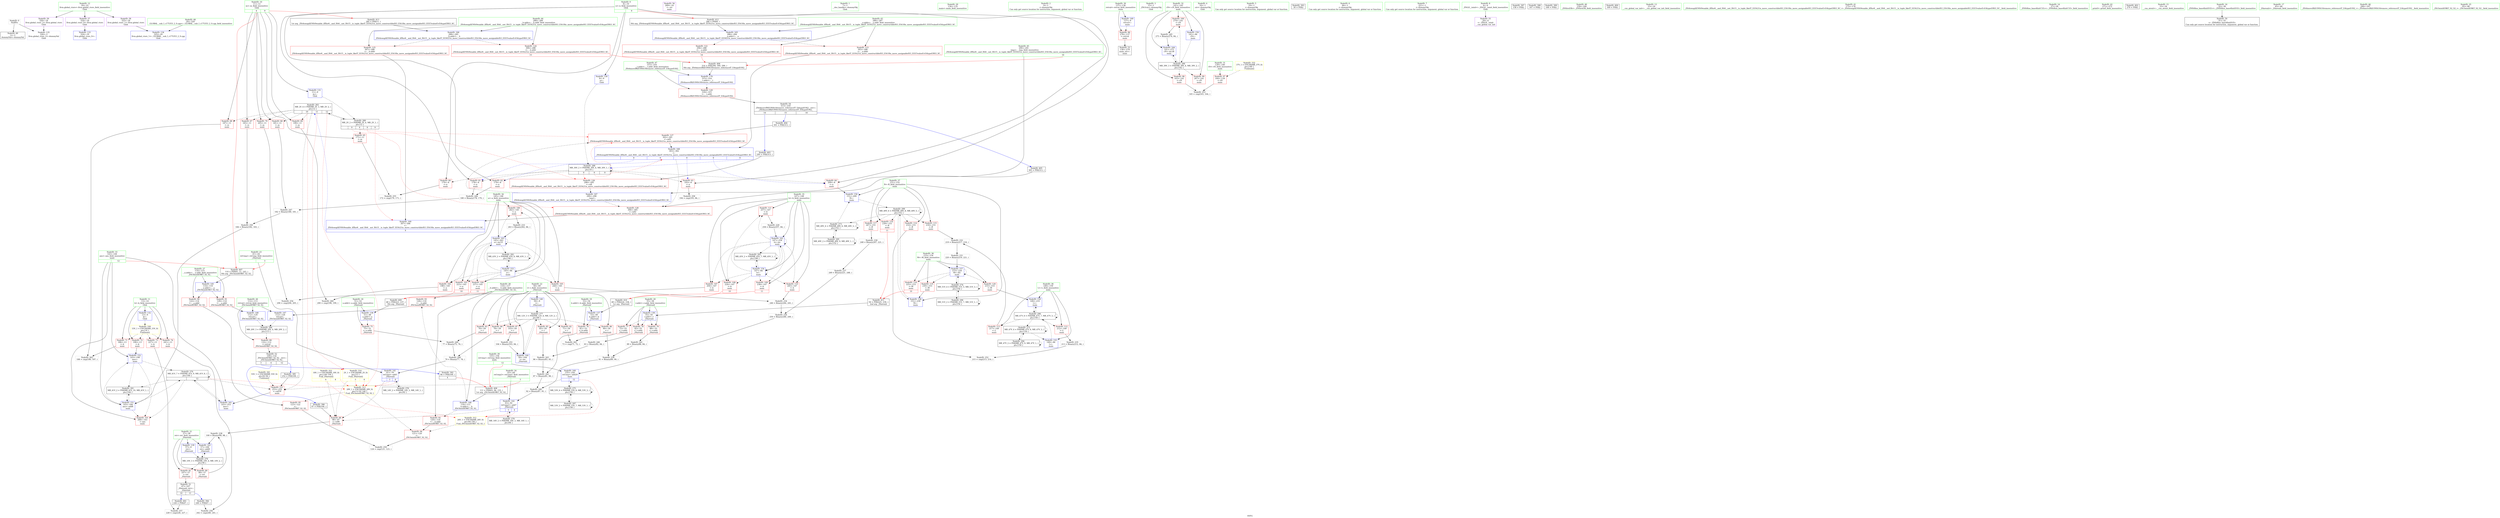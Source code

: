 digraph "SVFG" {
	label="SVFG";

	Node0x55dd3b690ee0 [shape=record,color=grey,label="{NodeID: 0\nNullPtr}"];
	Node0x55dd3b690ee0 -> Node0x55dd3b6bb9f0[style=solid];
	Node0x55dd3b690ee0 -> Node0x55dd3b6c11d0[style=solid];
	Node0x55dd3b6d8c50 [shape=record,color=black,label="{NodeID: 277\nMR_12V_3 = PHI(MR_12V_4, MR_12V_2, )\npts\{60 \}\n}"];
	Node0x55dd3b6d8c50 -> Node0x55dd3b6bd5b0[style=dashed];
	Node0x55dd3b6d8c50 -> Node0x55dd3b6bd680[style=dashed];
	Node0x55dd3b6d8c50 -> Node0x55dd3b6bd750[style=dashed];
	Node0x55dd3b6d8c50 -> Node0x55dd3b6bd820[style=dashed];
	Node0x55dd3b6d8c50 -> Node0x55dd3b6bd8f0[style=dashed];
	Node0x55dd3b6d8c50 -> Node0x55dd3b6bd9c0[style=dashed];
	Node0x55dd3b6d8c50 -> Node0x55dd3b6c1950[style=dashed];
	Node0x55dd3b6bb500 [shape=record,color=red,label="{NodeID: 111\n257\<--147\n\<--b\nmain\n}"];
	Node0x55dd3b6bb500 -> Node0x55dd3b6c7360[style=solid];
	Node0x55dd3b6b9830 [shape=record,color=green,label="{NodeID: 28\n116\<--117\n__b.addr\<--__b.addr_field_insensitive\n_ZSt3minIiERKT_S2_S2_\n}"];
	Node0x55dd3b6b9830 -> Node0x55dd3b6bddd0[style=solid];
	Node0x55dd3b6b9830 -> Node0x55dd3b6bdea0[style=solid];
	Node0x55dd3b6b9830 -> Node0x55dd3b6c1af0[style=solid];
	Node0x55dd3b6c1540 [shape=record,color=blue,label="{NodeID: 139\n57\<--9\nret\<--\n_Z4areaiii\n}"];
	Node0x55dd3b6c1540 -> Node0x55dd3b6d8b60[style=dashed];
	Node0x55dd3b6bc000 [shape=record,color=purple,label="{NodeID: 56\n269\<--16\n\<--.str\nmain\n}"];
	Node0x55dd3b6c92e0 [shape=record,color=grey,label="{NodeID: 250\n184 = Binary(182, 183, )\n}"];
	Node0x55dd3b6c92e0 -> Node0x55dd3b6c1f00[style=solid];
	Node0x55dd3b6c2c00 [shape=record,color=blue,label="{NodeID: 167\n290\<--298\n__tmp\<--\n_ZSt4swapIiENSt9enable_ifIXsr6__and_ISt6__not_ISt15__is_tuple_likeIT_EESt21is_move_constructibleIS3_ESt18is_move_assignableIS3_EEE5valueEvE4typeERS3_SC_\n}"];
	Node0x55dd3b6c2c00 -> Node0x55dd3b6c0a60[style=dashed];
	Node0x55dd3b6c2c00 -> Node0x55dd3b6c0b30[style=dashed];
	Node0x55dd3b6bd750 [shape=record,color=red,label="{NodeID: 84\n78\<--59\n\<--i\n_Z4areaiii\n}"];
	Node0x55dd3b6bd750 -> Node0x55dd3b6c8fe0[style=solid];
	Node0x55dd3b6a7810 [shape=record,color=green,label="{NodeID: 1\n7\<--1\n__dso_handle\<--dummyObj\nGlob }"];
	Node0x55dd3b6d9150 [shape=record,color=black,label="{NodeID: 278\nMR_14V_2 = PHI(MR_14V_3, MR_14V_1, )\npts\{62 \}\n}"];
	Node0x55dd3b6d9150 -> Node0x55dd3b6c16e0[style=dashed];
	Node0x55dd3b6bb5d0 [shape=record,color=red,label="{NodeID: 112\n212\<--149\n\<--L\nmain\n}"];
	Node0x55dd3b6bb5d0 -> Node0x55dd3b6c7c60[style=solid];
	Node0x55dd3b6b9900 [shape=record,color=green,label="{NodeID: 29\n134\<--135\nmain\<--main_field_insensitive\n}"];
	Node0x55dd3b6c1610 [shape=record,color=blue,label="{NodeID: 140\n59\<--9\ni\<--\n_Z4areaiii\n}"];
	Node0x55dd3b6c1610 -> Node0x55dd3b6d8c50[style=dashed];
	Node0x55dd3b6bc0d0 [shape=record,color=purple,label="{NodeID: 57\n324\<--18\nllvm.global_ctors_0\<--llvm.global_ctors\nGlob }"];
	Node0x55dd3b6bc0d0 -> Node0x55dd3b6c0fd0[style=solid];
	Node0x55dd3b6c9460 [shape=record,color=grey,label="{NodeID: 251\n104 = Binary(103, 84, )\n}"];
	Node0x55dd3b6c9460 -> Node0x55dd3b6c1950[style=solid];
	Node0x55dd3b6c2cd0 [shape=record,color=blue,label="{NodeID: 168\n303\<--302\n\<--\n_ZSt4swapIiENSt9enable_ifIXsr6__and_ISt6__not_ISt15__is_tuple_likeIT_EESt21is_move_constructibleIS3_ESt18is_move_assignableIS3_EEE5valueEvE4typeERS3_SC_\n|{|<s1>9|<s2>9|<s3>9|<s4>9|<s5>9}}"];
	Node0x55dd3b6c2cd0 -> Node0x55dd3b6c0b30[style=dashed];
	Node0x55dd3b6c2cd0:s1 -> Node0x55dd3b6bc4a0[style=dashed,color=blue];
	Node0x55dd3b6c2cd0:s2 -> Node0x55dd3b6bc570[style=dashed,color=blue];
	Node0x55dd3b6c2cd0:s3 -> Node0x55dd3b6bc640[style=dashed,color=blue];
	Node0x55dd3b6c2cd0:s4 -> Node0x55dd3b6bc710[style=dashed,color=blue];
	Node0x55dd3b6c2cd0:s5 -> Node0x55dd3b6dc350[style=dashed,color=blue];
	Node0x55dd3b6bd820 [shape=record,color=red,label="{NodeID: 85\n85\<--59\n\<--i\n_Z4areaiii\n}"];
	Node0x55dd3b6bd820 -> Node0x55dd3b6c8860[style=solid];
	Node0x55dd3b6a78d0 [shape=record,color=green,label="{NodeID: 2\n9\<--1\n\<--dummyObj\nCan only get source location for instruction, argument, global var or function.}"];
	Node0x55dd3b6d9650 [shape=record,color=black,label="{NodeID: 279\nMR_16V_2 = PHI(MR_16V_3, MR_16V_1, )\npts\{64 \}\n}"];
	Node0x55dd3b6d9650 -> Node0x55dd3b6c17b0[style=dashed];
	Node0x55dd3b6bb6a0 [shape=record,color=red,label="{NodeID: 113\n217\<--149\n\<--L\nmain\n}"];
	Node0x55dd3b6bb6a0 -> Node0x55dd3b6c77e0[style=solid];
	Node0x55dd3b6b99d0 [shape=record,color=green,label="{NodeID: 30\n137\<--138\nretval\<--retval_field_insensitive\nmain\n}"];
	Node0x55dd3b6b99d0 -> Node0x55dd3b6ba8d0[style=solid];
	Node0x55dd3b6b99d0 -> Node0x55dd3b6c1d60[style=solid];
	Node0x55dd3b6c16e0 [shape=record,color=blue,label="{NodeID: 141\n61\<--79\nref.tmp\<--add1\n_Z4areaiii\n|{|<s2>3|<s3>4}}"];
	Node0x55dd3b6c16e0 -> Node0x55dd3b6bda90[style=dashed];
	Node0x55dd3b6c16e0 -> Node0x55dd3b6d9150[style=dashed];
	Node0x55dd3b6c16e0:s2 -> Node0x55dd3b6e34f0[style=dashed,color=red];
	Node0x55dd3b6c16e0:s3 -> Node0x55dd3b6e34f0[style=dashed,color=red];
	Node0x55dd3b6bc1d0 [shape=record,color=purple,label="{NodeID: 58\n325\<--18\nllvm.global_ctors_1\<--llvm.global_ctors\nGlob }"];
	Node0x55dd3b6bc1d0 -> Node0x55dd3b6c10d0[style=solid];
	Node0x55dd3b6c95e0 [shape=record,color=grey,label="{NodeID: 252\n215 = cmp(213, 214, )\n}"];
	Node0x55dd3b6c2da0 [shape=record,color=blue,label="{NodeID: 169\n307\<--306\n\<--\n_ZSt4swapIiENSt9enable_ifIXsr6__and_ISt6__not_ISt15__is_tuple_likeIT_EESt21is_move_constructibleIS3_ESt18is_move_assignableIS3_EEE5valueEvE4typeERS3_SC_\n|{<s0>9}}"];
	Node0x55dd3b6c2da0:s0 -> Node0x55dd3b6daa50[style=dashed,color=blue];
	Node0x55dd3b6bd8f0 [shape=record,color=red,label="{NodeID: 86\n90\<--59\n\<--i\n_Z4areaiii\n}"];
	Node0x55dd3b6bd8f0 -> Node0x55dd3b6c8260[style=solid];
	Node0x55dd3b6a7190 [shape=record,color=green,label="{NodeID: 3\n15\<--1\n_ZSt3cin\<--dummyObj\nGlob }"];
	Node0x55dd3b6bb770 [shape=record,color=red,label="{NodeID: 114\n214\<--151\n\<--R\nmain\n}"];
	Node0x55dd3b6bb770 -> Node0x55dd3b6c95e0[style=solid];
	Node0x55dd3b6b9aa0 [shape=record,color=green,label="{NodeID: 31\n139\<--140\ntN\<--tN_field_insensitive\nmain\n}"];
	Node0x55dd3b6b9aa0 -> Node0x55dd3b6ba9a0[style=solid];
	Node0x55dd3b6c17b0 [shape=record,color=blue,label="{NodeID: 142\n63\<--92\nref.tmp2\<--add7\n_Z4areaiii\n|{|<s2>3|<s3>4}}"];
	Node0x55dd3b6c17b0 -> Node0x55dd3b6bda90[style=dashed];
	Node0x55dd3b6c17b0 -> Node0x55dd3b6d9650[style=dashed];
	Node0x55dd3b6c17b0:s2 -> Node0x55dd3b6e33e0[style=dashed,color=red];
	Node0x55dd3b6c17b0:s3 -> Node0x55dd3b6e33e0[style=dashed,color=red];
	Node0x55dd3b6bc2d0 [shape=record,color=purple,label="{NodeID: 59\n326\<--18\nllvm.global_ctors_2\<--llvm.global_ctors\nGlob }"];
	Node0x55dd3b6bc2d0 -> Node0x55dd3b6c11d0[style=solid];
	Node0x55dd3b6c9760 [shape=record,color=grey,label="{NodeID: 253\n165 = cmp(163, 164, )\n}"];
	Node0x55dd3b6c2e70 [shape=record,color=blue,label="{NodeID: 170\n315\<--314\n__t.addr\<--__t\n_ZSt4moveIRiEONSt16remove_referenceIT_E4typeEOS2_\n}"];
	Node0x55dd3b6c2e70 -> Node0x55dd3b6c0c00[style=dashed];
	Node0x55dd3b6bd9c0 [shape=record,color=red,label="{NodeID: 87\n103\<--59\n\<--i\n_Z4areaiii\n}"];
	Node0x55dd3b6bd9c0 -> Node0x55dd3b6c9460[style=solid];
	Node0x55dd3b6a7220 [shape=record,color=green,label="{NodeID: 4\n16\<--1\n.str\<--dummyObj\nGlob }"];
	Node0x55dd3b6bb840 [shape=record,color=red,label="{NodeID: 115\n218\<--151\n\<--R\nmain\n}"];
	Node0x55dd3b6bb840 -> Node0x55dd3b6c77e0[style=solid];
	Node0x55dd3b6b9b70 [shape=record,color=green,label="{NodeID: 32\n141\<--142\ncN\<--cN_field_insensitive\nmain\n}"];
	Node0x55dd3b6b9b70 -> Node0x55dd3b6baa70[style=solid];
	Node0x55dd3b6b9b70 -> Node0x55dd3b6bab40[style=solid];
	Node0x55dd3b6b9b70 -> Node0x55dd3b6bac10[style=solid];
	Node0x55dd3b6b9b70 -> Node0x55dd3b6c1e30[style=solid];
	Node0x55dd3b6b9b70 -> Node0x55dd3b6c2990[style=solid];
	Node0x55dd3b3e4aa0 [shape=record,color=black,label="{NodeID: 392\n94 = PHI(109, )\n|{<s0>4}}"];
	Node0x55dd3b3e4aa0:s0 -> Node0x55dd3b702140[style=solid,color=red];
	Node0x55dd3b6c1880 [shape=record,color=blue,label="{NodeID: 143\n57\<--100\nret\<--add9\n_Z4areaiii\n}"];
	Node0x55dd3b6c1880 -> Node0x55dd3b6d8b60[style=dashed];
	Node0x55dd3b6bc3d0 [shape=record,color=red,label="{NodeID: 60\n170\<--8\n\<--n\nmain\n}"];
	Node0x55dd3b6bc3d0 -> Node0x55dd3b6c9a60[style=solid];
	Node0x55dd3b6c98e0 [shape=record,color=grey,label="{NodeID: 254\n206 = cmp(204, 205, )\n}"];
	Node0x55dd3b6bda90 [shape=record,color=red,label="{NodeID: 88\n98\<--97\n\<--call8\n_Z4areaiii\n}"];
	Node0x55dd3b6bda90 -> Node0x55dd3b6c80e0[style=solid];
	Node0x55dd3b694460 [shape=record,color=green,label="{NodeID: 5\n19\<--1\n\<--dummyObj\nCan only get source location for instruction, argument, global var or function.}"];
	Node0x55dd3b6c0170 [shape=record,color=red,label="{NodeID: 116\n239\<--151\n\<--R\nmain\n|{<s0>11}}"];
	Node0x55dd3b6c0170:s0 -> Node0x55dd3b7025a0[style=solid,color=red];
	Node0x55dd3b6b9c40 [shape=record,color=green,label="{NodeID: 33\n143\<--144\nans\<--ans_field_insensitive\nmain\n|{|<s4>12}}"];
	Node0x55dd3b6b9c40 -> Node0x55dd3b6bace0[style=solid];
	Node0x55dd3b6b9c40 -> Node0x55dd3b6c1f00[style=solid];
	Node0x55dd3b6b9c40 -> Node0x55dd3b6c1fd0[style=solid];
	Node0x55dd3b6b9c40 -> Node0x55dd3b6c2720[style=solid];
	Node0x55dd3b6b9c40:s4 -> Node0x55dd3b701f80[style=solid,color=red];
	Node0x55dd3b7008d0 [shape=record,color=black,label="{NodeID: 393\n30 = PHI()\n}"];
	Node0x55dd3b6c1950 [shape=record,color=blue,label="{NodeID: 144\n59\<--104\ni\<--inc\n_Z4areaiii\n}"];
	Node0x55dd3b6c1950 -> Node0x55dd3b6d8c50[style=dashed];
	Node0x55dd3b6bc4a0 [shape=record,color=red,label="{NodeID: 61\n178\<--8\n\<--n\nmain\n}"];
	Node0x55dd3b6bc4a0 -> Node0x55dd3b6c89e0[style=solid];
	Node0x55dd3b6c9a60 [shape=record,color=grey,label="{NodeID: 255\n172 = cmp(170, 171, )\n}"];
	Node0x55dd3b6bdb60 [shape=record,color=red,label="{NodeID: 89\n132\<--112\n\<--retval\n_ZSt3minIiERKT_S2_S2_\n}"];
	Node0x55dd3b6bdb60 -> Node0x55dd3b6bbcc0[style=solid];
	Node0x55dd3b6944f0 [shape=record,color=green,label="{NodeID: 6\n84\<--1\n\<--dummyObj\nCan only get source location for instruction, argument, global var or function.}"];
	Node0x55dd3b6daa50 [shape=record,color=black,label="{NodeID: 283\nMR_2V_4 = PHI(MR_2V_3, MR_2V_2, )\npts\{12 \}\n|{|<s7>10|<s8>11|<s9>12}}"];
	Node0x55dd3b6daa50 -> Node0x55dd3b6bc8b0[style=dashed];
	Node0x55dd3b6daa50 -> Node0x55dd3b6bc980[style=dashed];
	Node0x55dd3b6daa50 -> Node0x55dd3b6bca50[style=dashed];
	Node0x55dd3b6daa50 -> Node0x55dd3b6bcb20[style=dashed];
	Node0x55dd3b6daa50 -> Node0x55dd3b6bcbf0[style=dashed];
	Node0x55dd3b6daa50 -> Node0x55dd3b6c0580[style=dashed];
	Node0x55dd3b6daa50 -> Node0x55dd3b6dc850[style=dashed];
	Node0x55dd3b6daa50:s7 -> Node0x55dd3b6e3600[style=dashed,color=red];
	Node0x55dd3b6daa50:s8 -> Node0x55dd3b6e3600[style=dashed,color=red];
	Node0x55dd3b6daa50:s9 -> Node0x55dd3b6e34f0[style=dashed,color=red];
	Node0x55dd3b6c0240 [shape=record,color=red,label="{NodeID: 117\n247\<--151\n\<--R\nmain\n}"];
	Node0x55dd3b6c0240 -> Node0x55dd3b6c74e0[style=solid];
	Node0x55dd3b6b9d10 [shape=record,color=green,label="{NodeID: 34\n145\<--146\na\<--a_field_insensitive\nmain\n}"];
	Node0x55dd3b6b9d10 -> Node0x55dd3b6badb0[style=solid];
	Node0x55dd3b6b9d10 -> Node0x55dd3b6bae80[style=solid];
	Node0x55dd3b6b9d10 -> Node0x55dd3b6baf50[style=solid];
	Node0x55dd3b6b9d10 -> Node0x55dd3b6bb020[style=solid];
	Node0x55dd3b6b9d10 -> Node0x55dd3b6bb0f0[style=solid];
	Node0x55dd3b6b9d10 -> Node0x55dd3b6c20a0[style=solid];
	Node0x55dd3b6b9d10 -> Node0x55dd3b6c28c0[style=solid];
	Node0x55dd3b700b60 [shape=record,color=black,label="{NodeID: 394\n240 = PHI(47, )\n}"];
	Node0x55dd3b700b60 -> Node0x55dd3b6c9be0[style=solid];
	Node0x55dd3b6c1a20 [shape=record,color=blue,label="{NodeID: 145\n114\<--110\n__a.addr\<--__a\n_ZSt3minIiERKT_S2_S2_\n}"];
	Node0x55dd3b6c1a20 -> Node0x55dd3b6bdc30[style=dashed];
	Node0x55dd3b6c1a20 -> Node0x55dd3b6bdd00[style=dashed];
	Node0x55dd3b6bc570 [shape=record,color=red,label="{NodeID: 62\n179\<--8\n\<--n\nmain\n}"];
	Node0x55dd3b6bc570 -> Node0x55dd3b6c89e0[style=solid];
	Node0x55dd3b6c9be0 [shape=record,color=grey,label="{NodeID: 256\n242 = cmp(240, 241, )\n}"];
	Node0x55dd3b6bdc30 [shape=record,color=red,label="{NodeID: 90\n122\<--114\n\<--__a.addr\n_ZSt3minIiERKT_S2_S2_\n}"];
	Node0x55dd3b6bdc30 -> Node0x55dd3b6be040[style=solid];
	Node0x55dd3b6b88e0 [shape=record,color=green,label="{NodeID: 7\n221\<--1\n\<--dummyObj\nCan only get source location for instruction, argument, global var or function.}"];
	Node0x55dd3b6daf50 [shape=record,color=black,label="{NodeID: 284\nMR_20V_3 = PHI(MR_20V_4, MR_20V_2, )\npts\{113 \}\n}"];
	Node0x55dd3b6daf50 -> Node0x55dd3b6bdb60[style=dashed];
	Node0x55dd3b6c0310 [shape=record,color=red,label="{NodeID: 118\n225\<--153\n\<--M\nmain\n|{<s0>10}}"];
	Node0x55dd3b6c0310:s0 -> Node0x55dd3b7025a0[style=solid,color=red];
	Node0x55dd3b6b9de0 [shape=record,color=green,label="{NodeID: 35\n147\<--148\nb\<--b_field_insensitive\nmain\n}"];
	Node0x55dd3b6b9de0 -> Node0x55dd3b6bb1c0[style=solid];
	Node0x55dd3b6b9de0 -> Node0x55dd3b6bb290[style=solid];
	Node0x55dd3b6b9de0 -> Node0x55dd3b6bb360[style=solid];
	Node0x55dd3b6b9de0 -> Node0x55dd3b6bb430[style=solid];
	Node0x55dd3b6b9de0 -> Node0x55dd3b6bb500[style=solid];
	Node0x55dd3b6b9de0 -> Node0x55dd3b6c2170[style=solid];
	Node0x55dd3b6b9de0 -> Node0x55dd3b6c27f0[style=solid];
	Node0x55dd3b700c90 [shape=record,color=black,label="{NodeID: 395\n252 = PHI(109, )\n}"];
	Node0x55dd3b700c90 -> Node0x55dd3b6c0580[style=solid];
	Node0x55dd3b6e33e0 [shape=record,color=yellow,style=double,label="{NodeID: 312\n26V_1 = ENCHI(MR_26V_0)\npts\{64 156 \}\nFun[_ZSt3minIiERKT_S2_S2_]}"];
	Node0x55dd3b6e33e0 -> Node0x55dd3b6bdf70[style=dashed];
	Node0x55dd3b6c7360 [shape=record,color=grey,label="{NodeID: 229\n258 = Binary(257, 84, )\n}"];
	Node0x55dd3b6c7360 -> Node0x55dd3b6c27f0[style=solid];
	Node0x55dd3b6c1af0 [shape=record,color=blue,label="{NodeID: 146\n116\<--111\n__b.addr\<--__b\n_ZSt3minIiERKT_S2_S2_\n}"];
	Node0x55dd3b6c1af0 -> Node0x55dd3b6bddd0[style=dashed];
	Node0x55dd3b6c1af0 -> Node0x55dd3b6bdea0[style=dashed];
	Node0x55dd3b6bc640 [shape=record,color=red,label="{NodeID: 63\n193\<--8\n\<--n\nmain\n}"];
	Node0x55dd3b6bc640 -> Node0x55dd3b6c9ee0[style=solid];
	Node0x55dd3b6c9d60 [shape=record,color=grey,label="{NodeID: 257\n228 = cmp(226, 227, )\n}"];
	Node0x55dd3b6bdd00 [shape=record,color=red,label="{NodeID: 91\n129\<--114\n\<--__a.addr\n_ZSt3minIiERKT_S2_S2_\n}"];
	Node0x55dd3b6bdd00 -> Node0x55dd3b6c1c90[style=solid];
	Node0x55dd3b6b8970 [shape=record,color=green,label="{NodeID: 8\n4\<--6\n_ZStL8__ioinit\<--_ZStL8__ioinit_field_insensitive\nGlob }"];
	Node0x55dd3b6b8970 -> Node0x55dd3b6bbf30[style=solid];
	Node0x55dd3b6c03e0 [shape=record,color=red,label="{NodeID: 119\n230\<--153\n\<--M\nmain\n}"];
	Node0x55dd3b6c03e0 -> Node0x55dd3b6c24b0[style=solid];
	Node0x55dd3b6b9eb0 [shape=record,color=green,label="{NodeID: 36\n149\<--150\nL\<--L_field_insensitive\nmain\n}"];
	Node0x55dd3b6b9eb0 -> Node0x55dd3b6bb5d0[style=solid];
	Node0x55dd3b6b9eb0 -> Node0x55dd3b6bb6a0[style=solid];
	Node0x55dd3b6b9eb0 -> Node0x55dd3b6c2240[style=solid];
	Node0x55dd3b6b9eb0 -> Node0x55dd3b6c2580[style=solid];
	Node0x55dd3b700dd0 [shape=record,color=black,label="{NodeID: 396\n97 = PHI(109, )\n}"];
	Node0x55dd3b700dd0 -> Node0x55dd3b6bda90[style=solid];
	Node0x55dd3b6e34f0 [shape=record,color=yellow,style=double,label="{NodeID: 313\n28V_1 = ENCHI(MR_28V_0)\npts\{12 62 144 \}\nFun[_ZSt3minIiERKT_S2_S2_]}"];
	Node0x55dd3b6e34f0 -> Node0x55dd3b6bdf70[style=dashed];
	Node0x55dd3b6e34f0 -> Node0x55dd3b6be040[style=dashed];
	Node0x55dd3b6c74e0 [shape=record,color=grey,label="{NodeID: 230\n248 = Binary(247, 221, )\n}"];
	Node0x55dd3b6c74e0 -> Node0x55dd3b6c7f60[style=solid];
	Node0x55dd3b6c1bc0 [shape=record,color=blue,label="{NodeID: 147\n112\<--126\nretval\<--\n_ZSt3minIiERKT_S2_S2_\n}"];
	Node0x55dd3b6c1bc0 -> Node0x55dd3b6daf50[style=dashed];
	Node0x55dd3b6bc710 [shape=record,color=red,label="{NodeID: 64\n209\<--8\n\<--n\nmain\n}"];
	Node0x55dd3b6bc710 -> Node0x55dd3b6c2310[style=solid];
	Node0x55dd3b6e5630 [shape=record,color=yellow,style=double,label="{NodeID: 341\n55V_1 = ENCHI(MR_55V_0)\npts\{62 64 \}\nFun[main]}"];
	Node0x55dd3b6e5630 -> Node0x55dd3b6c0580[style=dashed];
	Node0x55dd3b6c9ee0 [shape=record,color=grey,label="{NodeID: 258\n194 = cmp(193, 84, )\n}"];
	Node0x55dd3b6bddd0 [shape=record,color=red,label="{NodeID: 92\n120\<--116\n\<--__b.addr\n_ZSt3minIiERKT_S2_S2_\n}"];
	Node0x55dd3b6bddd0 -> Node0x55dd3b6bdf70[style=solid];
	Node0x55dd3b6b8a00 [shape=record,color=green,label="{NodeID: 9\n8\<--10\nn\<--n_field_insensitive\nGlob |{|<s6>9}}"];
	Node0x55dd3b6b8a00 -> Node0x55dd3b6bc3d0[style=solid];
	Node0x55dd3b6b8a00 -> Node0x55dd3b6bc4a0[style=solid];
	Node0x55dd3b6b8a00 -> Node0x55dd3b6bc570[style=solid];
	Node0x55dd3b6b8a00 -> Node0x55dd3b6bc640[style=solid];
	Node0x55dd3b6b8a00 -> Node0x55dd3b6bc710[style=solid];
	Node0x55dd3b6b8a00 -> Node0x55dd3b6c0cd0[style=solid];
	Node0x55dd3b6b8a00:s6 -> Node0x55dd3b7026f0[style=solid,color=red];
	Node0x55dd3b6c04b0 [shape=record,color=red,label="{NodeID: 120\n233\<--153\n\<--M\nmain\n}"];
	Node0x55dd3b6c04b0 -> Node0x55dd3b6c2580[style=solid];
	Node0x55dd3b6b9f80 [shape=record,color=green,label="{NodeID: 37\n151\<--152\nR\<--R_field_insensitive\nmain\n}"];
	Node0x55dd3b6b9f80 -> Node0x55dd3b6bb770[style=solid];
	Node0x55dd3b6b9f80 -> Node0x55dd3b6bb840[style=solid];
	Node0x55dd3b6b9f80 -> Node0x55dd3b6c0170[style=solid];
	Node0x55dd3b6b9f80 -> Node0x55dd3b6c0240[style=solid];
	Node0x55dd3b6b9f80 -> Node0x55dd3b6c2310[style=solid];
	Node0x55dd3b6b9f80 -> Node0x55dd3b6c24b0[style=solid];
	Node0x55dd3b700f10 [shape=record,color=black,label="{NodeID: 397\n158 = PHI()\n}"];
	Node0x55dd3b6e3600 [shape=record,color=yellow,style=double,label="{NodeID: 314\n2V_1 = ENCHI(MR_2V_0)\npts\{12 \}\nFun[_Z4areaiii]|{|<s1>3|<s2>4}}"];
	Node0x55dd3b6e3600 -> Node0x55dd3b6bda90[style=dashed];
	Node0x55dd3b6e3600:s1 -> Node0x55dd3b6e34f0[style=dashed,color=red];
	Node0x55dd3b6e3600:s2 -> Node0x55dd3b6e34f0[style=dashed,color=red];
	Node0x55dd3b6c7660 [shape=record,color=grey,label="{NodeID: 231\n220 = Binary(219, 221, )\n}"];
	Node0x55dd3b6c7660 -> Node0x55dd3b6c23e0[style=solid];
	Node0x55dd3b6c1c90 [shape=record,color=blue,label="{NodeID: 148\n112\<--129\nretval\<--\n_ZSt3minIiERKT_S2_S2_\n}"];
	Node0x55dd3b6c1c90 -> Node0x55dd3b6daf50[style=dashed];
	Node0x55dd3b6bc7e0 [shape=record,color=red,label="{NodeID: 65\n171\<--11\n\<--m\nmain\n}"];
	Node0x55dd3b6bc7e0 -> Node0x55dd3b6c9a60[style=solid];
	Node0x55dd3b6ca060 [shape=record,color=grey,label="{NodeID: 259\n124 = cmp(121, 123, )\n}"];
	Node0x55dd3b6bdea0 [shape=record,color=red,label="{NodeID: 93\n126\<--116\n\<--__b.addr\n_ZSt3minIiERKT_S2_S2_\n}"];
	Node0x55dd3b6bdea0 -> Node0x55dd3b6c1bc0[style=solid];
	Node0x55dd3b6b8a90 [shape=record,color=green,label="{NodeID: 10\n11\<--12\nm\<--m_field_insensitive\nGlob |{|<s7>4|<s8>9}}"];
	Node0x55dd3b6b8a90 -> Node0x55dd3b6bc7e0[style=solid];
	Node0x55dd3b6b8a90 -> Node0x55dd3b6bc8b0[style=solid];
	Node0x55dd3b6b8a90 -> Node0x55dd3b6bc980[style=solid];
	Node0x55dd3b6b8a90 -> Node0x55dd3b6bca50[style=solid];
	Node0x55dd3b6b8a90 -> Node0x55dd3b6bcb20[style=solid];
	Node0x55dd3b6b8a90 -> Node0x55dd3b6bcbf0[style=solid];
	Node0x55dd3b6b8a90 -> Node0x55dd3b6c0dd0[style=solid];
	Node0x55dd3b6b8a90:s7 -> Node0x55dd3b701f80[style=solid,color=red];
	Node0x55dd3b6b8a90:s8 -> Node0x55dd3b702800[style=solid,color=red];
	Node0x55dd3b6c0580 [shape=record,color=red,label="{NodeID: 121\n253\<--252\n\<--call30\nmain\n}"];
	Node0x55dd3b6c0580 -> Node0x55dd3b6c2720[style=solid];
	Node0x55dd3b6ba050 [shape=record,color=green,label="{NodeID: 38\n153\<--154\nM\<--M_field_insensitive\nmain\n}"];
	Node0x55dd3b6ba050 -> Node0x55dd3b6c0310[style=solid];
	Node0x55dd3b6ba050 -> Node0x55dd3b6c03e0[style=solid];
	Node0x55dd3b6ba050 -> Node0x55dd3b6c04b0[style=solid];
	Node0x55dd3b6ba050 -> Node0x55dd3b6c23e0[style=solid];
	Node0x55dd3b700fe0 [shape=record,color=black,label="{NodeID: 398\n167 = PHI()\n}"];
	Node0x55dd3b6c77e0 [shape=record,color=grey,label="{NodeID: 232\n219 = Binary(217, 218, )\n}"];
	Node0x55dd3b6c77e0 -> Node0x55dd3b6c7660[style=solid];
	Node0x55dd3b6c1d60 [shape=record,color=blue,label="{NodeID: 149\n137\<--9\nretval\<--\nmain\n}"];
	Node0x55dd3b6c1d60 -> Node0x55dd3b6ba8d0[style=dashed];
	Node0x55dd3b6bc8b0 [shape=record,color=red,label="{NodeID: 66\n181\<--11\n\<--m\nmain\n}"];
	Node0x55dd3b6bc8b0 -> Node0x55dd3b6c8e60[style=solid];
	Node0x55dd3b6ca1e0 [shape=record,color=grey,label="{NodeID: 260\n200 = cmp(198, 199, )\n}"];
	Node0x55dd3b6bdf70 [shape=record,color=red,label="{NodeID: 94\n121\<--120\n\<--\n_ZSt3minIiERKT_S2_S2_\n}"];
	Node0x55dd3b6bdf70 -> Node0x55dd3b6ca060[style=solid];
	Node0x55dd3b6b8b20 [shape=record,color=green,label="{NodeID: 11\n13\<--14\nk\<--k_field_insensitive\nGlob }"];
	Node0x55dd3b6b8b20 -> Node0x55dd3b6bccc0[style=solid];
	Node0x55dd3b6b8b20 -> Node0x55dd3b6bcd90[style=solid];
	Node0x55dd3b6b8b20 -> Node0x55dd3b6bce60[style=solid];
	Node0x55dd3b6b8b20 -> Node0x55dd3b6bcf30[style=solid];
	Node0x55dd3b6b8b20 -> Node0x55dd3b6c0ed0[style=solid];
	Node0x55dd3b6dc350 [shape=record,color=black,label="{NodeID: 288\nMR_30V_2 = PHI(MR_30V_4, MR_30V_1, )\npts\{10 \}\n|{|<s6>9|<s7>9|<s8>9}}"];
	Node0x55dd3b6dc350 -> Node0x55dd3b6bc3d0[style=dashed];
	Node0x55dd3b6dc350 -> Node0x55dd3b6bc4a0[style=dashed];
	Node0x55dd3b6dc350 -> Node0x55dd3b6bc570[style=dashed];
	Node0x55dd3b6dc350 -> Node0x55dd3b6bc640[style=dashed];
	Node0x55dd3b6dc350 -> Node0x55dd3b6bc710[style=dashed];
	Node0x55dd3b6dc350 -> Node0x55dd3b6dc350[style=dashed];
	Node0x55dd3b6dc350:s6 -> Node0x55dd3b6c0990[style=dashed,color=red];
	Node0x55dd3b6dc350:s7 -> Node0x55dd3b6c0a60[style=dashed,color=red];
	Node0x55dd3b6dc350:s8 -> Node0x55dd3b6c2cd0[style=dashed,color=red];
	Node0x55dd3b6c0650 [shape=record,color=red,label="{NodeID: 122\n294\<--286\n\<--__a.addr\n_ZSt4swapIiENSt9enable_ifIXsr6__and_ISt6__not_ISt15__is_tuple_likeIT_EESt21is_move_constructibleIS3_ESt18is_move_assignableIS3_EEE5valueEvE4typeERS3_SC_\n|{<s0>14}}"];
	Node0x55dd3b6c0650:s0 -> Node0x55dd3b701d60[style=solid,color=red];
	Node0x55dd3b6ba120 [shape=record,color=green,label="{NodeID: 39\n155\<--156\nref.tmp\<--ref.tmp_field_insensitive\nmain\n|{|<s1>12}}"];
	Node0x55dd3b6ba120 -> Node0x55dd3b6c2650[style=solid];
	Node0x55dd3b6ba120:s1 -> Node0x55dd3b702140[style=solid,color=red];
	Node0x55dd3b7010b0 [shape=record,color=black,label="{NodeID: 399\n168 = PHI()\n}"];
	Node0x55dd3b6c7960 [shape=record,color=grey,label="{NodeID: 233\n263 = Binary(262, 84, )\n}"];
	Node0x55dd3b6c7960 -> Node0x55dd3b6c28c0[style=solid];
	Node0x55dd3b6c1e30 [shape=record,color=blue,label="{NodeID: 150\n141\<--84\ncN\<--\nmain\n}"];
	Node0x55dd3b6c1e30 -> Node0x55dd3b6dcd50[style=dashed];
	Node0x55dd3b6bc980 [shape=record,color=red,label="{NodeID: 67\n183\<--11\n\<--m\nmain\n}"];
	Node0x55dd3b6bc980 -> Node0x55dd3b6c92e0[style=solid];
	Node0x55dd3b6ca360 [shape=record,color=grey,label="{NodeID: 261\n73 = cmp(71, 72, )\n}"];
	Node0x55dd3b6be040 [shape=record,color=red,label="{NodeID: 95\n123\<--122\n\<--\n_ZSt3minIiERKT_S2_S2_\n}"];
	Node0x55dd3b6be040 -> Node0x55dd3b6ca060[style=solid];
	Node0x55dd3b6b8bb0 [shape=record,color=green,label="{NodeID: 12\n18\<--22\nllvm.global_ctors\<--llvm.global_ctors_field_insensitive\nGlob }"];
	Node0x55dd3b6b8bb0 -> Node0x55dd3b6bc0d0[style=solid];
	Node0x55dd3b6b8bb0 -> Node0x55dd3b6bc1d0[style=solid];
	Node0x55dd3b6b8bb0 -> Node0x55dd3b6bc2d0[style=solid];
	Node0x55dd3b6dc850 [shape=record,color=black,label="{NodeID: 289\nMR_2V_2 = PHI(MR_2V_4, MR_2V_1, )\npts\{12 \}\n|{|<s2>9|<s3>9|<s4>9|<s5>9}}"];
	Node0x55dd3b6dc850 -> Node0x55dd3b6bc7e0[style=dashed];
	Node0x55dd3b6dc850 -> Node0x55dd3b6daa50[style=dashed];
	Node0x55dd3b6dc850:s2 -> Node0x55dd3b6c0990[style=dashed,color=red];
	Node0x55dd3b6dc850:s3 -> Node0x55dd3b6c0a60[style=dashed,color=red];
	Node0x55dd3b6dc850:s4 -> Node0x55dd3b6c0b30[style=dashed,color=red];
	Node0x55dd3b6dc850:s5 -> Node0x55dd3b6c2da0[style=dashed,color=red];
	Node0x55dd3b6c0720 [shape=record,color=red,label="{NodeID: 123\n303\<--286\n\<--__a.addr\n_ZSt4swapIiENSt9enable_ifIXsr6__and_ISt6__not_ISt15__is_tuple_likeIT_EESt21is_move_constructibleIS3_ESt18is_move_assignableIS3_EEE5valueEvE4typeERS3_SC_\n}"];
	Node0x55dd3b6c0720 -> Node0x55dd3b6c2cd0[style=solid];
	Node0x55dd3b6ba1f0 [shape=record,color=green,label="{NodeID: 40\n159\<--160\n_ZNSirsERi\<--_ZNSirsERi_field_insensitive\n}"];
	Node0x55dd3b701180 [shape=record,color=black,label="{NodeID: 400\n169 = PHI()\n}"];
	Node0x55dd3b6c7ae0 [shape=record,color=grey,label="{NodeID: 234\n246 = Binary(244, 245, )\n}"];
	Node0x55dd3b6c7ae0 -> Node0x55dd3b6c7de0[style=solid];
	Node0x55dd3b6c1f00 [shape=record,color=blue,label="{NodeID: 151\n143\<--184\nans\<--add6\nmain\n}"];
	Node0x55dd3b6c1f00 -> Node0x55dd3b6bace0[style=dashed];
	Node0x55dd3b6c1f00 -> Node0x55dd3b6c1fd0[style=dashed];
	Node0x55dd3b6c1f00 -> Node0x55dd3b6d6550[style=dashed];
	Node0x55dd3b6c1f00 -> Node0x55dd3b6dd250[style=dashed];
	Node0x55dd3b6bca50 [shape=record,color=red,label="{NodeID: 68\n187\<--11\n\<--m\nmain\n}"];
	Node0x55dd3b6bca50 -> Node0x55dd3b6ca4e0[style=solid];
	Node0x55dd3b6ca4e0 [shape=record,color=grey,label="{NodeID: 262\n188 = cmp(186, 187, )\n}"];
	Node0x55dd3b6ba8d0 [shape=record,color=red,label="{NodeID: 96\n278\<--137\n\<--retval\nmain\n}"];
	Node0x55dd3b6ba8d0 -> Node0x55dd3b6bbd90[style=solid];
	Node0x55dd3b6b8c40 [shape=record,color=green,label="{NodeID: 13\n23\<--24\n__cxx_global_var_init\<--__cxx_global_var_init_field_insensitive\n}"];
	Node0x55dd3b6dcd50 [shape=record,color=black,label="{NodeID: 290\nMR_39V_3 = PHI(MR_39V_4, MR_39V_2, )\npts\{142 \}\n}"];
	Node0x55dd3b6dcd50 -> Node0x55dd3b6baa70[style=dashed];
	Node0x55dd3b6dcd50 -> Node0x55dd3b6bab40[style=dashed];
	Node0x55dd3b6dcd50 -> Node0x55dd3b6bac10[style=dashed];
	Node0x55dd3b6dcd50 -> Node0x55dd3b6c2990[style=dashed];
	Node0x55dd3b6c07f0 [shape=record,color=red,label="{NodeID: 124\n300\<--288\n\<--__b.addr\n_ZSt4swapIiENSt9enable_ifIXsr6__and_ISt6__not_ISt15__is_tuple_likeIT_EESt21is_move_constructibleIS3_ESt18is_move_assignableIS3_EEE5valueEvE4typeERS3_SC_\n|{<s0>15}}"];
	Node0x55dd3b6c07f0:s0 -> Node0x55dd3b701d60[style=solid,color=red];
	Node0x55dd3b6ba2c0 [shape=record,color=green,label="{NodeID: 41\n175\<--176\n_ZSt4swapIiENSt9enable_ifIXsr6__and_ISt6__not_ISt15__is_tuple_likeIT_EESt21is_move_constructibleIS3_ESt18is_move_assignableIS3_EEE5valueEvE4typeERS3_SC_\<--_ZSt4swapIiENSt9enable_ifIXsr6__and_ISt6__not_ISt15__is_tuple_likeIT_EESt21is_move_constructibleIS3_ESt18is_move_assignableIS3_EEE5valueEvE4typeERS3_SC__field_insensitive\n}"];
	Node0x55dd3b701250 [shape=record,color=black,label="{NodeID: 401\n226 = PHI(47, )\n}"];
	Node0x55dd3b701250 -> Node0x55dd3b6c9d60[style=solid];
	Node0x55dd3b6c7c60 [shape=record,color=grey,label="{NodeID: 235\n213 = Binary(212, 84, )\n}"];
	Node0x55dd3b6c7c60 -> Node0x55dd3b6c95e0[style=solid];
	Node0x55dd3b6c1fd0 [shape=record,color=blue,label="{NodeID: 152\n143\<--190\nans\<--\nmain\n}"];
	Node0x55dd3b6c1fd0 -> Node0x55dd3b6bace0[style=dashed];
	Node0x55dd3b6c1fd0 -> Node0x55dd3b6d6550[style=dashed];
	Node0x55dd3b6c1fd0 -> Node0x55dd3b6dd250[style=dashed];
	Node0x55dd3b6bcb20 [shape=record,color=red,label="{NodeID: 69\n199\<--11\n\<--m\nmain\n}"];
	Node0x55dd3b6bcb20 -> Node0x55dd3b6ca1e0[style=solid];
	Node0x55dd3b6ba9a0 [shape=record,color=red,label="{NodeID: 97\n164\<--139\n\<--tN\nmain\n}"];
	Node0x55dd3b6ba9a0 -> Node0x55dd3b6c9760[style=solid];
	Node0x55dd3b6b8cd0 [shape=record,color=green,label="{NodeID: 14\n27\<--28\n_ZNSt8ios_base4InitC1Ev\<--_ZNSt8ios_base4InitC1Ev_field_insensitive\n}"];
	Node0x55dd3b6dd250 [shape=record,color=black,label="{NodeID: 291\nMR_41V_2 = PHI(MR_41V_10, MR_41V_1, )\npts\{144 \}\n}"];
	Node0x55dd3b6dd250 -> Node0x55dd3b6c1f00[style=dashed];
	Node0x55dd3b6c08c0 [shape=record,color=red,label="{NodeID: 125\n307\<--288\n\<--__b.addr\n_ZSt4swapIiENSt9enable_ifIXsr6__and_ISt6__not_ISt15__is_tuple_likeIT_EESt21is_move_constructibleIS3_ESt18is_move_assignableIS3_EEE5valueEvE4typeERS3_SC_\n}"];
	Node0x55dd3b6c08c0 -> Node0x55dd3b6c2da0[style=solid];
	Node0x55dd3b6ba390 [shape=record,color=green,label="{NodeID: 42\n271\<--272\nprintf\<--printf_field_insensitive\n}"];
	Node0x55dd3b701450 [shape=record,color=black,label="{NodeID: 402\n270 = PHI()\n}"];
	Node0x55dd3b6c7de0 [shape=record,color=grey,label="{NodeID: 236\n250 = Binary(246, 249, )\n}"];
	Node0x55dd3b6c7de0 -> Node0x55dd3b6c2650[style=solid];
	Node0x55dd3b6c20a0 [shape=record,color=blue,label="{NodeID: 153\n145\<--84\na\<--\nmain\n}"];
	Node0x55dd3b6c20a0 -> Node0x55dd3b6badb0[style=dashed];
	Node0x55dd3b6c20a0 -> Node0x55dd3b6bae80[style=dashed];
	Node0x55dd3b6c20a0 -> Node0x55dd3b6baf50[style=dashed];
	Node0x55dd3b6c20a0 -> Node0x55dd3b6bb020[style=dashed];
	Node0x55dd3b6c20a0 -> Node0x55dd3b6bb0f0[style=dashed];
	Node0x55dd3b6c20a0 -> Node0x55dd3b6c28c0[style=dashed];
	Node0x55dd3b6c20a0 -> Node0x55dd3b6dd750[style=dashed];
	Node0x55dd3b6bcbf0 [shape=record,color=red,label="{NodeID: 70\n205\<--11\n\<--m\nmain\n}"];
	Node0x55dd3b6bcbf0 -> Node0x55dd3b6c98e0[style=solid];
	Node0x55dd3b6baa70 [shape=record,color=red,label="{NodeID: 98\n163\<--141\n\<--cN\nmain\n}"];
	Node0x55dd3b6baa70 -> Node0x55dd3b6c9760[style=solid];
	Node0x55dd3b6b8da0 [shape=record,color=green,label="{NodeID: 15\n33\<--34\n__cxa_atexit\<--__cxa_atexit_field_insensitive\n}"];
	Node0x55dd3b6dd750 [shape=record,color=black,label="{NodeID: 292\nMR_43V_2 = PHI(MR_43V_6, MR_43V_1, )\npts\{146 \}\n}"];
	Node0x55dd3b6dd750 -> Node0x55dd3b6c20a0[style=dashed];
	Node0x55dd3b6dd750 -> Node0x55dd3b6dd750[style=dashed];
	Node0x55dd3b6c0990 [shape=record,color=red,label="{NodeID: 126\n298\<--295\n\<--call\n_ZSt4swapIiENSt9enable_ifIXsr6__and_ISt6__not_ISt15__is_tuple_likeIT_EESt21is_move_constructibleIS3_ESt18is_move_assignableIS3_EEE5valueEvE4typeERS3_SC_\n}"];
	Node0x55dd3b6c0990 -> Node0x55dd3b6c2c00[style=solid];
	Node0x55dd3b6ba490 [shape=record,color=green,label="{NodeID: 43\n286\<--287\n__a.addr\<--__a.addr_field_insensitive\n_ZSt4swapIiENSt9enable_ifIXsr6__and_ISt6__not_ISt15__is_tuple_likeIT_EESt21is_move_constructibleIS3_ESt18is_move_assignableIS3_EEE5valueEvE4typeERS3_SC_\n}"];
	Node0x55dd3b6ba490 -> Node0x55dd3b6c0650[style=solid];
	Node0x55dd3b6ba490 -> Node0x55dd3b6c0720[style=solid];
	Node0x55dd3b6ba490 -> Node0x55dd3b6c2a60[style=solid];
	Node0x55dd3b701520 [shape=record,color=black,label="{NodeID: 403\n295 = PHI(313, )\n}"];
	Node0x55dd3b701520 -> Node0x55dd3b6c0990[style=solid];
	Node0x55dd3b6c7f60 [shape=record,color=grey,label="{NodeID: 237\n249 = Binary(221, 248, )\n}"];
	Node0x55dd3b6c7f60 -> Node0x55dd3b6c7de0[style=solid];
	Node0x55dd3b6c2170 [shape=record,color=blue,label="{NodeID: 154\n147\<--84\nb\<--\nmain\n}"];
	Node0x55dd3b6c2170 -> Node0x55dd3b6bb1c0[style=dashed];
	Node0x55dd3b6c2170 -> Node0x55dd3b6bb290[style=dashed];
	Node0x55dd3b6c2170 -> Node0x55dd3b6bb360[style=dashed];
	Node0x55dd3b6c2170 -> Node0x55dd3b6bb430[style=dashed];
	Node0x55dd3b6c2170 -> Node0x55dd3b6bb500[style=dashed];
	Node0x55dd3b6c2170 -> Node0x55dd3b6c2170[style=dashed];
	Node0x55dd3b6c2170 -> Node0x55dd3b6c27f0[style=dashed];
	Node0x55dd3b6c2170 -> Node0x55dd3b6ddc50[style=dashed];
	Node0x55dd3b6bccc0 [shape=record,color=red,label="{NodeID: 71\n186\<--13\n\<--k\nmain\n}"];
	Node0x55dd3b6bccc0 -> Node0x55dd3b6ca4e0[style=solid];
	Node0x55dd3b6bab40 [shape=record,color=red,label="{NodeID: 99\n267\<--141\n\<--cN\nmain\n}"];
	Node0x55dd3b6b8e70 [shape=record,color=green,label="{NodeID: 16\n32\<--38\n_ZNSt8ios_base4InitD1Ev\<--_ZNSt8ios_base4InitD1Ev_field_insensitive\n}"];
	Node0x55dd3b6b8e70 -> Node0x55dd3b6bbaf0[style=solid];
	Node0x55dd3b6ddc50 [shape=record,color=black,label="{NodeID: 293\nMR_45V_2 = PHI(MR_45V_7, MR_45V_1, )\npts\{148 \}\n}"];
	Node0x55dd3b6ddc50 -> Node0x55dd3b6c2170[style=dashed];
	Node0x55dd3b6ddc50 -> Node0x55dd3b6ddc50[style=dashed];
	Node0x55dd3b6c0a60 [shape=record,color=red,label="{NodeID: 127\n302\<--301\n\<--call1\n_ZSt4swapIiENSt9enable_ifIXsr6__and_ISt6__not_ISt15__is_tuple_likeIT_EESt21is_move_constructibleIS3_ESt18is_move_assignableIS3_EEE5valueEvE4typeERS3_SC_\n}"];
	Node0x55dd3b6c0a60 -> Node0x55dd3b6c2cd0[style=solid];
	Node0x55dd3b6ba560 [shape=record,color=green,label="{NodeID: 44\n288\<--289\n__b.addr\<--__b.addr_field_insensitive\n_ZSt4swapIiENSt9enable_ifIXsr6__and_ISt6__not_ISt15__is_tuple_likeIT_EESt21is_move_constructibleIS3_ESt18is_move_assignableIS3_EEE5valueEvE4typeERS3_SC_\n}"];
	Node0x55dd3b6ba560 -> Node0x55dd3b6c07f0[style=solid];
	Node0x55dd3b6ba560 -> Node0x55dd3b6c08c0[style=solid];
	Node0x55dd3b6ba560 -> Node0x55dd3b6c2b30[style=solid];
	Node0x55dd3b701b40 [shape=record,color=black,label="{NodeID: 404\n301 = PHI(313, )\n}"];
	Node0x55dd3b701b40 -> Node0x55dd3b6c0a60[style=solid];
	Node0x55dd3b6c80e0 [shape=record,color=grey,label="{NodeID: 238\n100 = Binary(99, 98, )\n}"];
	Node0x55dd3b6c80e0 -> Node0x55dd3b6c1880[style=solid];
	Node0x55dd3b6c2240 [shape=record,color=blue,label="{NodeID: 155\n149\<--84\nL\<--\nmain\n}"];
	Node0x55dd3b6c2240 -> Node0x55dd3b6df550[style=dashed];
	Node0x55dd3b6bcd90 [shape=record,color=red,label="{NodeID: 72\n190\<--13\n\<--k\nmain\n}"];
	Node0x55dd3b6bcd90 -> Node0x55dd3b6c1fd0[style=solid];
	Node0x55dd3b6bac10 [shape=record,color=red,label="{NodeID: 100\n274\<--141\n\<--cN\nmain\n}"];
	Node0x55dd3b6bac10 -> Node0x55dd3b6c8b60[style=solid];
	Node0x55dd3b6b8f40 [shape=record,color=green,label="{NodeID: 17\n45\<--46\n_Z4areaiii\<--_Z4areaiii_field_insensitive\n}"];
	Node0x55dd3b6de150 [shape=record,color=black,label="{NodeID: 294\nMR_47V_2 = PHI(MR_47V_9, MR_47V_1, )\npts\{150 \}\n}"];
	Node0x55dd3b6de150 -> Node0x55dd3b6d6f50[style=dashed];
	Node0x55dd3b6de150 -> Node0x55dd3b6de150[style=dashed];
	Node0x55dd3b6c0b30 [shape=record,color=red,label="{NodeID: 128\n306\<--305\n\<--call2\n_ZSt4swapIiENSt9enable_ifIXsr6__and_ISt6__not_ISt15__is_tuple_likeIT_EESt21is_move_constructibleIS3_ESt18is_move_assignableIS3_EEE5valueEvE4typeERS3_SC_\n}"];
	Node0x55dd3b6c0b30 -> Node0x55dd3b6c2da0[style=solid];
	Node0x55dd3b6ba630 [shape=record,color=green,label="{NodeID: 45\n290\<--291\n__tmp\<--__tmp_field_insensitive\n_ZSt4swapIiENSt9enable_ifIXsr6__and_ISt6__not_ISt15__is_tuple_likeIT_EESt21is_move_constructibleIS3_ESt18is_move_assignableIS3_EEE5valueEvE4typeERS3_SC_\n|{|<s1>16}}"];
	Node0x55dd3b6ba630 -> Node0x55dd3b6c2c00[style=solid];
	Node0x55dd3b6ba630:s1 -> Node0x55dd3b701d60[style=solid,color=red];
	Node0x55dd3b701c50 [shape=record,color=black,label="{NodeID: 405\n305 = PHI(313, )\n}"];
	Node0x55dd3b701c50 -> Node0x55dd3b6c0b30[style=solid];
	Node0x55dd3b6e3d30 [shape=record,color=yellow,style=double,label="{NodeID: 322\n18V_1 = ENCHI(MR_18V_0)\npts\{144 156 \}\nFun[_Z4areaiii]|{|<s1>4|<s2>4}}"];
	Node0x55dd3b6e3d30 -> Node0x55dd3b6bda90[style=dashed];
	Node0x55dd3b6e3d30:s1 -> Node0x55dd3b6e33e0[style=dashed,color=red];
	Node0x55dd3b6e3d30:s2 -> Node0x55dd3b6e34f0[style=dashed,color=red];
	Node0x55dd3b6c8260 [shape=record,color=grey,label="{NodeID: 239\n91 = Binary(89, 90, )\n}"];
	Node0x55dd3b6c8260 -> Node0x55dd3b6c83e0[style=solid];
	Node0x55dd3b6c2310 [shape=record,color=blue,label="{NodeID: 156\n151\<--209\nR\<--\nmain\n}"];
	Node0x55dd3b6c2310 -> Node0x55dd3b6dfa50[style=dashed];
	Node0x55dd3b6bce60 [shape=record,color=red,label="{NodeID: 73\n227\<--13\n\<--k\nmain\n}"];
	Node0x55dd3b6bce60 -> Node0x55dd3b6c9d60[style=solid];
	Node0x55dd3b6bace0 [shape=record,color=red,label="{NodeID: 101\n268\<--143\n\<--ans\nmain\n}"];
	Node0x55dd3b6b9010 [shape=record,color=green,label="{NodeID: 18\n51\<--52\na.addr\<--a.addr_field_insensitive\n_Z4areaiii\n}"];
	Node0x55dd3b6b9010 -> Node0x55dd3b6bd000[style=solid];
	Node0x55dd3b6b9010 -> Node0x55dd3b6c12d0[style=solid];
	Node0x55dd3b6de650 [shape=record,color=black,label="{NodeID: 295\nMR_49V_2 = PHI(MR_49V_9, MR_49V_1, )\npts\{152 \}\n}"];
	Node0x55dd3b6de650 -> Node0x55dd3b6d7450[style=dashed];
	Node0x55dd3b6de650 -> Node0x55dd3b6de650[style=dashed];
	Node0x55dd3b6c0c00 [shape=record,color=red,label="{NodeID: 129\n318\<--315\n\<--__t.addr\n_ZSt4moveIRiEONSt16remove_referenceIT_E4typeEOS2_\n}"];
	Node0x55dd3b6c0c00 -> Node0x55dd3b6bbe60[style=solid];
	Node0x55dd3b6ba700 [shape=record,color=green,label="{NodeID: 46\n296\<--297\n_ZSt4moveIRiEONSt16remove_referenceIT_E4typeEOS2_\<--_ZSt4moveIRiEONSt16remove_referenceIT_E4typeEOS2__field_insensitive\n}"];
	Node0x55dd3b701d60 [shape=record,color=black,label="{NodeID: 406\n314 = PHI(294, 300, 290, )\n0th arg _ZSt4moveIRiEONSt16remove_referenceIT_E4typeEOS2_ }"];
	Node0x55dd3b701d60 -> Node0x55dd3b6c2e70[style=solid];
	Node0x55dd3b6c83e0 [shape=record,color=grey,label="{NodeID: 240\n92 = Binary(87, 91, )\n}"];
	Node0x55dd3b6c83e0 -> Node0x55dd3b6c17b0[style=solid];
	Node0x55dd3b6c23e0 [shape=record,color=blue,label="{NodeID: 157\n153\<--220\nM\<--div\nmain\n}"];
	Node0x55dd3b6c23e0 -> Node0x55dd3b6c0310[style=dashed];
	Node0x55dd3b6c23e0 -> Node0x55dd3b6c03e0[style=dashed];
	Node0x55dd3b6c23e0 -> Node0x55dd3b6c04b0[style=dashed];
	Node0x55dd3b6c23e0 -> Node0x55dd3b6c23e0[style=dashed];
	Node0x55dd3b6c23e0 -> Node0x55dd3b6d7950[style=dashed];
	Node0x55dd3b6bcf30 [shape=record,color=red,label="{NodeID: 74\n241\<--13\n\<--k\nmain\n}"];
	Node0x55dd3b6bcf30 -> Node0x55dd3b6c9be0[style=solid];
	Node0x55dd3b6badb0 [shape=record,color=red,label="{NodeID: 102\n198\<--145\n\<--a\nmain\n}"];
	Node0x55dd3b6badb0 -> Node0x55dd3b6ca1e0[style=solid];
	Node0x55dd3b6b90e0 [shape=record,color=green,label="{NodeID: 19\n53\<--54\nb.addr\<--b.addr_field_insensitive\n_Z4areaiii\n}"];
	Node0x55dd3b6b90e0 -> Node0x55dd3b6bd0d0[style=solid];
	Node0x55dd3b6b90e0 -> Node0x55dd3b6c13a0[style=solid];
	Node0x55dd3b6deb50 [shape=record,color=black,label="{NodeID: 296\nMR_51V_2 = PHI(MR_51V_7, MR_51V_1, )\npts\{154 \}\n}"];
	Node0x55dd3b6deb50 -> Node0x55dd3b6d7950[style=dashed];
	Node0x55dd3b6deb50 -> Node0x55dd3b6deb50[style=dashed];
	Node0x55dd3b6c0cd0 [shape=record,color=blue,label="{NodeID: 130\n8\<--9\nn\<--\nGlob }"];
	Node0x55dd3b6c0cd0 -> Node0x55dd3b6dc350[style=dashed];
	Node0x55dd3b6ba800 [shape=record,color=green,label="{NodeID: 47\n315\<--316\n__t.addr\<--__t.addr_field_insensitive\n_ZSt4moveIRiEONSt16remove_referenceIT_E4typeEOS2_\n}"];
	Node0x55dd3b6ba800 -> Node0x55dd3b6c0c00[style=solid];
	Node0x55dd3b6ba800 -> Node0x55dd3b6c2e70[style=solid];
	Node0x55dd3b701f80 [shape=record,color=black,label="{NodeID: 407\n110 = PHI(61, 11, 143, )\n0th arg _ZSt3minIiERKT_S2_S2_ }"];
	Node0x55dd3b701f80 -> Node0x55dd3b6c1a20[style=solid];
	Node0x55dd3b6c8560 [shape=record,color=grey,label="{NodeID: 241\n89 = Binary(88, 84, )\n}"];
	Node0x55dd3b6c8560 -> Node0x55dd3b6c8260[style=solid];
	Node0x55dd3b6c24b0 [shape=record,color=blue,label="{NodeID: 158\n151\<--230\nR\<--\nmain\n}"];
	Node0x55dd3b6c24b0 -> Node0x55dd3b6dfa50[style=dashed];
	Node0x55dd3b6bd000 [shape=record,color=red,label="{NodeID: 75\n75\<--51\n\<--a.addr\n_Z4areaiii\n}"];
	Node0x55dd3b6bd000 -> Node0x55dd3b6c9160[style=solid];
	Node0x55dd3b6bae80 [shape=record,color=red,label="{NodeID: 103\n223\<--145\n\<--a\nmain\n|{<s0>10}}"];
	Node0x55dd3b6bae80:s0 -> Node0x55dd3b702300[style=solid,color=red];
	Node0x55dd3b6b91b0 [shape=record,color=green,label="{NodeID: 20\n55\<--56\nr.addr\<--r.addr_field_insensitive\n_Z4areaiii\n}"];
	Node0x55dd3b6b91b0 -> Node0x55dd3b6bd1a0[style=solid];
	Node0x55dd3b6b91b0 -> Node0x55dd3b6bd270[style=solid];
	Node0x55dd3b6b91b0 -> Node0x55dd3b6bd340[style=solid];
	Node0x55dd3b6b91b0 -> Node0x55dd3b6c1470[style=solid];
	Node0x55dd3b6df050 [shape=record,color=black,label="{NodeID: 297\nMR_53V_2 = PHI(MR_53V_7, MR_53V_1, )\npts\{156 \}\n}"];
	Node0x55dd3b6df050 -> Node0x55dd3b6d7e50[style=dashed];
	Node0x55dd3b6df050 -> Node0x55dd3b6df050[style=dashed];
	Node0x55dd3b6c0dd0 [shape=record,color=blue,label="{NodeID: 131\n11\<--9\nm\<--\nGlob }"];
	Node0x55dd3b6c0dd0 -> Node0x55dd3b6dc850[style=dashed];
	Node0x55dd3b6bb8f0 [shape=record,color=green,label="{NodeID: 48\n20\<--320\n_GLOBAL__sub_I_c175353_2_0.cpp\<--_GLOBAL__sub_I_c175353_2_0.cpp_field_insensitive\n}"];
	Node0x55dd3b6bb8f0 -> Node0x55dd3b6c10d0[style=solid];
	Node0x55dd3b702140 [shape=record,color=black,label="{NodeID: 408\n111 = PHI(63, 94, 155, )\n1st arg _ZSt3minIiERKT_S2_S2_ }"];
	Node0x55dd3b702140 -> Node0x55dd3b6c1af0[style=solid];
	Node0x55dd3b6c86e0 [shape=record,color=grey,label="{NodeID: 242\n87 = Binary(81, 86, )\n}"];
	Node0x55dd3b6c86e0 -> Node0x55dd3b6c83e0[style=solid];
	Node0x55dd3b6c2580 [shape=record,color=blue,label="{NodeID: 159\n149\<--233\nL\<--\nmain\n}"];
	Node0x55dd3b6c2580 -> Node0x55dd3b6df550[style=dashed];
	Node0x55dd3b6bd0d0 [shape=record,color=red,label="{NodeID: 76\n81\<--53\n\<--b.addr\n_Z4areaiii\n}"];
	Node0x55dd3b6bd0d0 -> Node0x55dd3b6c86e0[style=solid];
	Node0x55dd3b6d6550 [shape=record,color=black,label="{NodeID: 270\nMR_41V_7 = PHI(MR_41V_9, MR_41V_6, )\npts\{144 \}\n|{|<s5>12}}"];
	Node0x55dd3b6d6550 -> Node0x55dd3b6bace0[style=dashed];
	Node0x55dd3b6d6550 -> Node0x55dd3b6c0580[style=dashed];
	Node0x55dd3b6d6550 -> Node0x55dd3b6c2720[style=dashed];
	Node0x55dd3b6d6550 -> Node0x55dd3b6d6550[style=dashed];
	Node0x55dd3b6d6550 -> Node0x55dd3b6dd250[style=dashed];
	Node0x55dd3b6d6550:s5 -> Node0x55dd3b6e34f0[style=dashed,color=red];
	Node0x55dd3b6baf50 [shape=record,color=red,label="{NodeID: 104\n237\<--145\n\<--a\nmain\n|{<s0>11}}"];
	Node0x55dd3b6baf50:s0 -> Node0x55dd3b702300[style=solid,color=red];
	Node0x55dd3b6b9280 [shape=record,color=green,label="{NodeID: 21\n57\<--58\nret\<--ret_field_insensitive\n_Z4areaiii\n}"];
	Node0x55dd3b6b9280 -> Node0x55dd3b6bd410[style=solid];
	Node0x55dd3b6b9280 -> Node0x55dd3b6bd4e0[style=solid];
	Node0x55dd3b6b9280 -> Node0x55dd3b6c1540[style=solid];
	Node0x55dd3b6b9280 -> Node0x55dd3b6c1880[style=solid];
	Node0x55dd3b6df550 [shape=record,color=black,label="{NodeID: 298\nMR_47V_6 = PHI(MR_47V_7, MR_47V_5, )\npts\{150 \}\n}"];
	Node0x55dd3b6df550 -> Node0x55dd3b6bb5d0[style=dashed];
	Node0x55dd3b6df550 -> Node0x55dd3b6bb6a0[style=dashed];
	Node0x55dd3b6df550 -> Node0x55dd3b6c2580[style=dashed];
	Node0x55dd3b6df550 -> Node0x55dd3b6d6f50[style=dashed];
	Node0x55dd3b6df550 -> Node0x55dd3b6df550[style=dashed];
	Node0x55dd3b6c0ed0 [shape=record,color=blue,label="{NodeID: 132\n13\<--9\nk\<--\nGlob }"];
	Node0x55dd3b6c0ed0 -> Node0x55dd3b6d88f0[style=dashed];
	Node0x55dd3b6bb9f0 [shape=record,color=black,label="{NodeID: 49\n2\<--3\ndummyVal\<--dummyVal\n}"];
	Node0x55dd3b702300 [shape=record,color=black,label="{NodeID: 409\n48 = PHI(223, 237, )\n0th arg _Z4areaiii }"];
	Node0x55dd3b702300 -> Node0x55dd3b6c12d0[style=solid];
	Node0x55dd3b6c8860 [shape=record,color=grey,label="{NodeID: 243\n86 = Binary(83, 85, )\n}"];
	Node0x55dd3b6c8860 -> Node0x55dd3b6c86e0[style=solid];
	Node0x55dd3b6c2650 [shape=record,color=blue,label="{NodeID: 160\n155\<--250\nref.tmp\<--add29\nmain\n|{|<s2>12}}"];
	Node0x55dd3b6c2650 -> Node0x55dd3b6c0580[style=dashed];
	Node0x55dd3b6c2650 -> Node0x55dd3b6d7e50[style=dashed];
	Node0x55dd3b6c2650:s2 -> Node0x55dd3b6e33e0[style=dashed,color=red];
	Node0x55dd3b6bd1a0 [shape=record,color=red,label="{NodeID: 77\n72\<--55\n\<--r.addr\n_Z4areaiii\n}"];
	Node0x55dd3b6bd1a0 -> Node0x55dd3b6ca360[style=solid];
	Node0x55dd3b6bb020 [shape=record,color=red,label="{NodeID: 105\n244\<--145\n\<--a\nmain\n}"];
	Node0x55dd3b6bb020 -> Node0x55dd3b6c7ae0[style=solid];
	Node0x55dd3b6b9350 [shape=record,color=green,label="{NodeID: 22\n59\<--60\ni\<--i_field_insensitive\n_Z4areaiii\n}"];
	Node0x55dd3b6b9350 -> Node0x55dd3b6bd5b0[style=solid];
	Node0x55dd3b6b9350 -> Node0x55dd3b6bd680[style=solid];
	Node0x55dd3b6b9350 -> Node0x55dd3b6bd750[style=solid];
	Node0x55dd3b6b9350 -> Node0x55dd3b6bd820[style=solid];
	Node0x55dd3b6b9350 -> Node0x55dd3b6bd8f0[style=solid];
	Node0x55dd3b6b9350 -> Node0x55dd3b6bd9c0[style=solid];
	Node0x55dd3b6b9350 -> Node0x55dd3b6c1610[style=solid];
	Node0x55dd3b6b9350 -> Node0x55dd3b6c1950[style=solid];
	Node0x55dd3b6dfa50 [shape=record,color=black,label="{NodeID: 299\nMR_49V_6 = PHI(MR_49V_8, MR_49V_5, )\npts\{152 \}\n}"];
	Node0x55dd3b6dfa50 -> Node0x55dd3b6bb770[style=dashed];
	Node0x55dd3b6dfa50 -> Node0x55dd3b6bb840[style=dashed];
	Node0x55dd3b6dfa50 -> Node0x55dd3b6c0170[style=dashed];
	Node0x55dd3b6dfa50 -> Node0x55dd3b6c0240[style=dashed];
	Node0x55dd3b6dfa50 -> Node0x55dd3b6c24b0[style=dashed];
	Node0x55dd3b6dfa50 -> Node0x55dd3b6d7450[style=dashed];
	Node0x55dd3b6dfa50 -> Node0x55dd3b6dfa50[style=dashed];
	Node0x55dd3b6c0fd0 [shape=record,color=blue,label="{NodeID: 133\n324\<--19\nllvm.global_ctors_0\<--\nGlob }"];
	Node0x55dd3b6bbaf0 [shape=record,color=black,label="{NodeID: 50\n31\<--32\n\<--_ZNSt8ios_base4InitD1Ev\nCan only get source location for instruction, argument, global var or function.}"];
	Node0x55dd3b702450 [shape=record,color=black,label="{NodeID: 410\n49 = PHI(224, 238, )\n1st arg _Z4areaiii }"];
	Node0x55dd3b702450 -> Node0x55dd3b6c13a0[style=solid];
	Node0x55dd3b6c89e0 [shape=record,color=grey,label="{NodeID: 244\n180 = Binary(178, 179, )\n}"];
	Node0x55dd3b6c89e0 -> Node0x55dd3b6c8e60[style=solid];
	Node0x55dd3b6c2720 [shape=record,color=blue,label="{NodeID: 161\n143\<--253\nans\<--\nmain\n}"];
	Node0x55dd3b6c2720 -> Node0x55dd3b6d6550[style=dashed];
	Node0x55dd3b6bd270 [shape=record,color=red,label="{NodeID: 78\n82\<--55\n\<--r.addr\n_Z4areaiii\n}"];
	Node0x55dd3b6bd270 -> Node0x55dd3b6c8ce0[style=solid];
	Node0x55dd3b6d6f50 [shape=record,color=black,label="{NodeID: 272\nMR_47V_4 = PHI(MR_47V_6, MR_47V_3, )\npts\{150 \}\n}"];
	Node0x55dd3b6d6f50 -> Node0x55dd3b6c2240[style=dashed];
	Node0x55dd3b6d6f50 -> Node0x55dd3b6d6f50[style=dashed];
	Node0x55dd3b6d6f50 -> Node0x55dd3b6de150[style=dashed];
	Node0x55dd3b6bb0f0 [shape=record,color=red,label="{NodeID: 106\n262\<--145\n\<--a\nmain\n}"];
	Node0x55dd3b6bb0f0 -> Node0x55dd3b6c7960[style=solid];
	Node0x55dd3b6b9420 [shape=record,color=green,label="{NodeID: 23\n61\<--62\nref.tmp\<--ref.tmp_field_insensitive\n_Z4areaiii\n|{|<s1>3}}"];
	Node0x55dd3b6b9420 -> Node0x55dd3b6c16e0[style=solid];
	Node0x55dd3b6b9420:s1 -> Node0x55dd3b701f80[style=solid,color=red];
	Node0x55dd3b6c10d0 [shape=record,color=blue,label="{NodeID: 134\n325\<--20\nllvm.global_ctors_1\<--_GLOBAL__sub_I_c175353_2_0.cpp\nGlob }"];
	Node0x55dd3b6bbbf0 [shape=record,color=black,label="{NodeID: 51\n47\<--107\n_Z4areaiii_ret\<--\n_Z4areaiii\n|{<s0>10|<s1>11}}"];
	Node0x55dd3b6bbbf0:s0 -> Node0x55dd3b701250[style=solid,color=blue];
	Node0x55dd3b6bbbf0:s1 -> Node0x55dd3b700b60[style=solid,color=blue];
	Node0x55dd3b7025a0 [shape=record,color=black,label="{NodeID: 411\n50 = PHI(225, 239, )\n2nd arg _Z4areaiii }"];
	Node0x55dd3b7025a0 -> Node0x55dd3b6c1470[style=solid];
	Node0x55dd3b6c8b60 [shape=record,color=grey,label="{NodeID: 245\n275 = Binary(274, 84, )\n}"];
	Node0x55dd3b6c8b60 -> Node0x55dd3b6c2990[style=solid];
	Node0x55dd3b6c27f0 [shape=record,color=blue,label="{NodeID: 162\n147\<--258\nb\<--inc\nmain\n}"];
	Node0x55dd3b6c27f0 -> Node0x55dd3b6bb1c0[style=dashed];
	Node0x55dd3b6c27f0 -> Node0x55dd3b6bb290[style=dashed];
	Node0x55dd3b6c27f0 -> Node0x55dd3b6bb360[style=dashed];
	Node0x55dd3b6c27f0 -> Node0x55dd3b6bb430[style=dashed];
	Node0x55dd3b6c27f0 -> Node0x55dd3b6bb500[style=dashed];
	Node0x55dd3b6c27f0 -> Node0x55dd3b6c2170[style=dashed];
	Node0x55dd3b6c27f0 -> Node0x55dd3b6c27f0[style=dashed];
	Node0x55dd3b6c27f0 -> Node0x55dd3b6ddc50[style=dashed];
	Node0x55dd3b6bd340 [shape=record,color=red,label="{NodeID: 79\n88\<--55\n\<--r.addr\n_Z4areaiii\n}"];
	Node0x55dd3b6bd340 -> Node0x55dd3b6c8560[style=solid];
	Node0x55dd3b6d7450 [shape=record,color=black,label="{NodeID: 273\nMR_49V_4 = PHI(MR_49V_6, MR_49V_3, )\npts\{152 \}\n}"];
	Node0x55dd3b6d7450 -> Node0x55dd3b6c2310[style=dashed];
	Node0x55dd3b6d7450 -> Node0x55dd3b6d7450[style=dashed];
	Node0x55dd3b6d7450 -> Node0x55dd3b6de650[style=dashed];
	Node0x55dd3b6bb1c0 [shape=record,color=red,label="{NodeID: 107\n204\<--147\n\<--b\nmain\n}"];
	Node0x55dd3b6bb1c0 -> Node0x55dd3b6c98e0[style=solid];
	Node0x55dd3b6b94f0 [shape=record,color=green,label="{NodeID: 24\n63\<--64\nref.tmp2\<--ref.tmp2_field_insensitive\n_Z4areaiii\n|{|<s1>3}}"];
	Node0x55dd3b6b94f0 -> Node0x55dd3b6c17b0[style=solid];
	Node0x55dd3b6b94f0:s1 -> Node0x55dd3b702140[style=solid,color=red];
	Node0x55dd3b6c11d0 [shape=record,color=blue, style = dotted,label="{NodeID: 135\n326\<--3\nllvm.global_ctors_2\<--dummyVal\nGlob }"];
	Node0x55dd3b6bbcc0 [shape=record,color=black,label="{NodeID: 52\n109\<--132\n_ZSt3minIiERKT_S2_S2__ret\<--\n_ZSt3minIiERKT_S2_S2_\n|{<s0>3|<s1>4|<s2>12}}"];
	Node0x55dd3b6bbcc0:s0 -> Node0x55dd3b3e4aa0[style=solid,color=blue];
	Node0x55dd3b6bbcc0:s1 -> Node0x55dd3b700dd0[style=solid,color=blue];
	Node0x55dd3b6bbcc0:s2 -> Node0x55dd3b700c90[style=solid,color=blue];
	Node0x55dd3b7026f0 [shape=record,color=black,label="{NodeID: 412\n284 = PHI(8, )\n0th arg _ZSt4swapIiENSt9enable_ifIXsr6__and_ISt6__not_ISt15__is_tuple_likeIT_EESt21is_move_constructibleIS3_ESt18is_move_assignableIS3_EEE5valueEvE4typeERS3_SC_ }"];
	Node0x55dd3b7026f0 -> Node0x55dd3b6c2a60[style=solid];
	Node0x55dd3b6c8ce0 [shape=record,color=grey,label="{NodeID: 246\n83 = Binary(82, 84, )\n}"];
	Node0x55dd3b6c8ce0 -> Node0x55dd3b6c8860[style=solid];
	Node0x55dd3b6c28c0 [shape=record,color=blue,label="{NodeID: 163\n145\<--263\na\<--inc33\nmain\n}"];
	Node0x55dd3b6c28c0 -> Node0x55dd3b6badb0[style=dashed];
	Node0x55dd3b6c28c0 -> Node0x55dd3b6bae80[style=dashed];
	Node0x55dd3b6c28c0 -> Node0x55dd3b6baf50[style=dashed];
	Node0x55dd3b6c28c0 -> Node0x55dd3b6bb020[style=dashed];
	Node0x55dd3b6c28c0 -> Node0x55dd3b6bb0f0[style=dashed];
	Node0x55dd3b6c28c0 -> Node0x55dd3b6c28c0[style=dashed];
	Node0x55dd3b6c28c0 -> Node0x55dd3b6dd750[style=dashed];
	Node0x55dd3b6bd410 [shape=record,color=red,label="{NodeID: 80\n99\<--57\n\<--ret\n_Z4areaiii\n}"];
	Node0x55dd3b6bd410 -> Node0x55dd3b6c80e0[style=solid];
	Node0x55dd3b6d7950 [shape=record,color=black,label="{NodeID: 274\nMR_51V_4 = PHI(MR_51V_5, MR_51V_3, )\npts\{154 \}\n}"];
	Node0x55dd3b6d7950 -> Node0x55dd3b6c23e0[style=dashed];
	Node0x55dd3b6d7950 -> Node0x55dd3b6d7950[style=dashed];
	Node0x55dd3b6d7950 -> Node0x55dd3b6deb50[style=dashed];
	Node0x55dd3b6bb290 [shape=record,color=red,label="{NodeID: 108\n224\<--147\n\<--b\nmain\n|{<s0>10}}"];
	Node0x55dd3b6bb290:s0 -> Node0x55dd3b702450[style=solid,color=red];
	Node0x55dd3b6b95c0 [shape=record,color=green,label="{NodeID: 25\n95\<--96\n_ZSt3minIiERKT_S2_S2_\<--_ZSt3minIiERKT_S2_S2__field_insensitive\n}"];
	Node0x55dd3b6c12d0 [shape=record,color=blue,label="{NodeID: 136\n51\<--48\na.addr\<--a\n_Z4areaiii\n}"];
	Node0x55dd3b6c12d0 -> Node0x55dd3b6bd000[style=dashed];
	Node0x55dd3b6bbd90 [shape=record,color=black,label="{NodeID: 53\n136\<--278\nmain_ret\<--\nmain\n}"];
	Node0x55dd3b702800 [shape=record,color=black,label="{NodeID: 413\n285 = PHI(11, )\n1st arg _ZSt4swapIiENSt9enable_ifIXsr6__and_ISt6__not_ISt15__is_tuple_likeIT_EESt21is_move_constructibleIS3_ESt18is_move_assignableIS3_EEE5valueEvE4typeERS3_SC_ }"];
	Node0x55dd3b702800 -> Node0x55dd3b6c2b30[style=solid];
	Node0x55dd3b6d88f0 [shape=record,color=yellow,style=double,label="{NodeID: 330\n33V_1 = ENCHI(MR_33V_0)\npts\{14 \}\nFun[main]}"];
	Node0x55dd3b6d88f0 -> Node0x55dd3b6bccc0[style=dashed];
	Node0x55dd3b6d88f0 -> Node0x55dd3b6bcd90[style=dashed];
	Node0x55dd3b6d88f0 -> Node0x55dd3b6bce60[style=dashed];
	Node0x55dd3b6d88f0 -> Node0x55dd3b6bcf30[style=dashed];
	Node0x55dd3b6c8e60 [shape=record,color=grey,label="{NodeID: 247\n182 = Binary(180, 181, )\n}"];
	Node0x55dd3b6c8e60 -> Node0x55dd3b6c92e0[style=solid];
	Node0x55dd3b6c2990 [shape=record,color=blue,label="{NodeID: 164\n141\<--275\ncN\<--inc38\nmain\n}"];
	Node0x55dd3b6c2990 -> Node0x55dd3b6dcd50[style=dashed];
	Node0x55dd3b6bd4e0 [shape=record,color=red,label="{NodeID: 81\n107\<--57\n\<--ret\n_Z4areaiii\n}"];
	Node0x55dd3b6bd4e0 -> Node0x55dd3b6bbbf0[style=solid];
	Node0x55dd3b6d7e50 [shape=record,color=black,label="{NodeID: 275\nMR_53V_4 = PHI(MR_53V_6, MR_53V_3, )\npts\{156 \}\n}"];
	Node0x55dd3b6d7e50 -> Node0x55dd3b6c2650[style=dashed];
	Node0x55dd3b6d7e50 -> Node0x55dd3b6d7e50[style=dashed];
	Node0x55dd3b6d7e50 -> Node0x55dd3b6df050[style=dashed];
	Node0x55dd3b6bb360 [shape=record,color=red,label="{NodeID: 109\n238\<--147\n\<--b\nmain\n|{<s0>11}}"];
	Node0x55dd3b6bb360:s0 -> Node0x55dd3b702450[style=solid,color=red];
	Node0x55dd3b6b9690 [shape=record,color=green,label="{NodeID: 26\n112\<--113\nretval\<--retval_field_insensitive\n_ZSt3minIiERKT_S2_S2_\n}"];
	Node0x55dd3b6b9690 -> Node0x55dd3b6bdb60[style=solid];
	Node0x55dd3b6b9690 -> Node0x55dd3b6c1bc0[style=solid];
	Node0x55dd3b6b9690 -> Node0x55dd3b6c1c90[style=solid];
	Node0x55dd3b6c13a0 [shape=record,color=blue,label="{NodeID: 137\n53\<--49\nb.addr\<--b\n_Z4areaiii\n}"];
	Node0x55dd3b6c13a0 -> Node0x55dd3b6bd0d0[style=dashed];
	Node0x55dd3b6bbe60 [shape=record,color=black,label="{NodeID: 54\n313\<--318\n_ZSt4moveIRiEONSt16remove_referenceIT_E4typeEOS2__ret\<--\n_ZSt4moveIRiEONSt16remove_referenceIT_E4typeEOS2_\n|{<s0>14|<s1>15|<s2>16}}"];
	Node0x55dd3b6bbe60:s0 -> Node0x55dd3b701520[style=solid,color=blue];
	Node0x55dd3b6bbe60:s1 -> Node0x55dd3b701b40[style=solid,color=blue];
	Node0x55dd3b6bbe60:s2 -> Node0x55dd3b701c50[style=solid,color=blue];
	Node0x55dd3b6c8fe0 [shape=record,color=grey,label="{NodeID: 248\n79 = Binary(77, 78, )\n}"];
	Node0x55dd3b6c8fe0 -> Node0x55dd3b6c16e0[style=solid];
	Node0x55dd3b6c2a60 [shape=record,color=blue,label="{NodeID: 165\n286\<--284\n__a.addr\<--__a\n_ZSt4swapIiENSt9enable_ifIXsr6__and_ISt6__not_ISt15__is_tuple_likeIT_EESt21is_move_constructibleIS3_ESt18is_move_assignableIS3_EEE5valueEvE4typeERS3_SC_\n}"];
	Node0x55dd3b6c2a60 -> Node0x55dd3b6c0650[style=dashed];
	Node0x55dd3b6c2a60 -> Node0x55dd3b6c0720[style=dashed];
	Node0x55dd3b6bd5b0 [shape=record,color=red,label="{NodeID: 82\n71\<--59\n\<--i\n_Z4areaiii\n}"];
	Node0x55dd3b6bd5b0 -> Node0x55dd3b6ca360[style=solid];
	Node0x55dd3b6d8b60 [shape=record,color=black,label="{NodeID: 276\nMR_10V_3 = PHI(MR_10V_4, MR_10V_2, )\npts\{58 \}\n}"];
	Node0x55dd3b6d8b60 -> Node0x55dd3b6bd410[style=dashed];
	Node0x55dd3b6d8b60 -> Node0x55dd3b6bd4e0[style=dashed];
	Node0x55dd3b6d8b60 -> Node0x55dd3b6c1880[style=dashed];
	Node0x55dd3b6bb430 [shape=record,color=red,label="{NodeID: 110\n245\<--147\n\<--b\nmain\n}"];
	Node0x55dd3b6bb430 -> Node0x55dd3b6c7ae0[style=solid];
	Node0x55dd3b6b9760 [shape=record,color=green,label="{NodeID: 27\n114\<--115\n__a.addr\<--__a.addr_field_insensitive\n_ZSt3minIiERKT_S2_S2_\n}"];
	Node0x55dd3b6b9760 -> Node0x55dd3b6bdc30[style=solid];
	Node0x55dd3b6b9760 -> Node0x55dd3b6bdd00[style=solid];
	Node0x55dd3b6b9760 -> Node0x55dd3b6c1a20[style=solid];
	Node0x55dd3b6c1470 [shape=record,color=blue,label="{NodeID: 138\n55\<--50\nr.addr\<--r\n_Z4areaiii\n}"];
	Node0x55dd3b6c1470 -> Node0x55dd3b6bd1a0[style=dashed];
	Node0x55dd3b6c1470 -> Node0x55dd3b6bd270[style=dashed];
	Node0x55dd3b6c1470 -> Node0x55dd3b6bd340[style=dashed];
	Node0x55dd3b6bbf30 [shape=record,color=purple,label="{NodeID: 55\n29\<--4\n\<--_ZStL8__ioinit\n__cxx_global_var_init\n}"];
	Node0x55dd3b6d8ab0 [shape=record,color=yellow,style=double,label="{NodeID: 332\n37V_1 = ENCHI(MR_37V_0)\npts\{140 \}\nFun[main]}"];
	Node0x55dd3b6d8ab0 -> Node0x55dd3b6ba9a0[style=dashed];
	Node0x55dd3b6c9160 [shape=record,color=grey,label="{NodeID: 249\n77 = Binary(75, 76, )\n}"];
	Node0x55dd3b6c9160 -> Node0x55dd3b6c8fe0[style=solid];
	Node0x55dd3b6c2b30 [shape=record,color=blue,label="{NodeID: 166\n288\<--285\n__b.addr\<--__b\n_ZSt4swapIiENSt9enable_ifIXsr6__and_ISt6__not_ISt15__is_tuple_likeIT_EESt21is_move_constructibleIS3_ESt18is_move_assignableIS3_EEE5valueEvE4typeERS3_SC_\n}"];
	Node0x55dd3b6c2b30 -> Node0x55dd3b6c07f0[style=dashed];
	Node0x55dd3b6c2b30 -> Node0x55dd3b6c08c0[style=dashed];
	Node0x55dd3b6bd680 [shape=record,color=red,label="{NodeID: 83\n76\<--59\n\<--i\n_Z4areaiii\n}"];
	Node0x55dd3b6bd680 -> Node0x55dd3b6c9160[style=solid];
}
